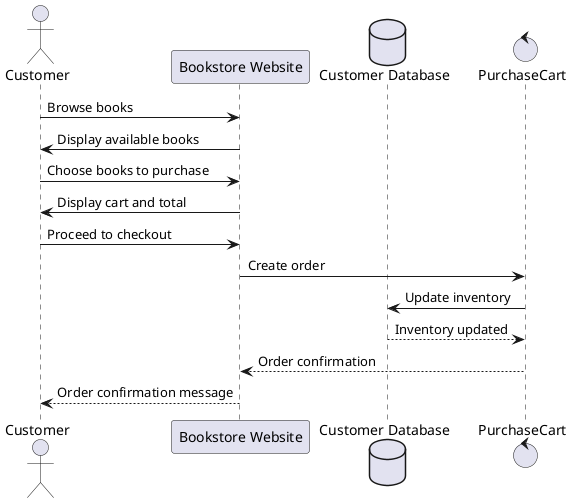 @startuml

actor Customer
participant "Bookstore Website" as Website
database "Customer Database" as db
control "PurchaseCart" as PurchaseCart

Customer -> Website: Browse books
Website -> Customer: Display available books
Customer -> Website: Choose books to purchase
Website -> Customer: Display cart and total
Customer -> Website: Proceed to checkout
Website -> PurchaseCart: Create order
PurchaseCart -> db: Update inventory
db --> PurchaseCart: Inventory updated
PurchaseCart --> Website: Order confirmation
Website --> Customer: Order confirmation message

@enduml
